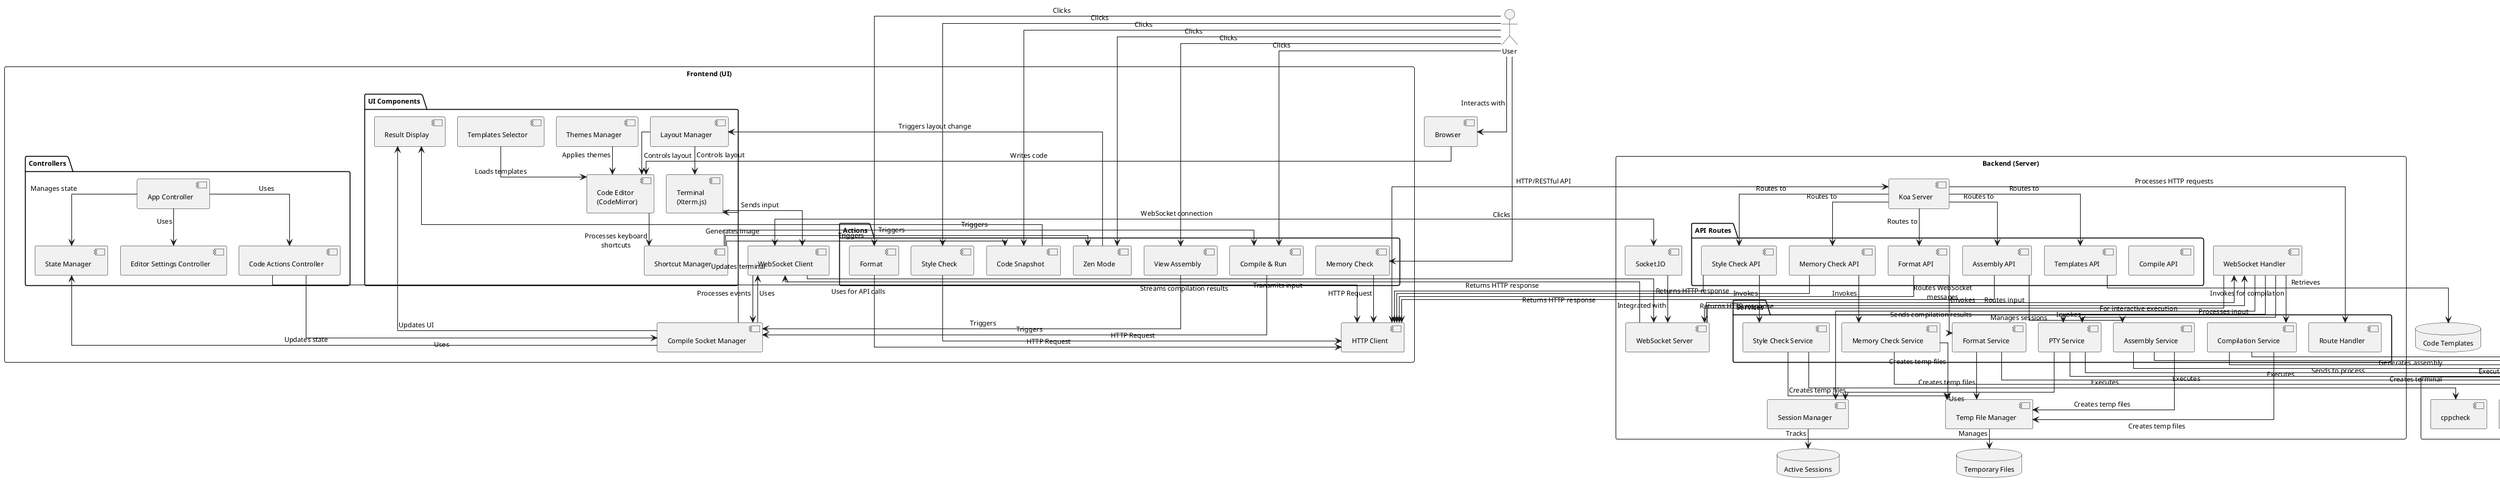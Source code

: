 @startuml Architecture

!define LAYOUT_LEFT_RIGHT
skinparam nodesep 20
skinparam ranksep 25
skinparam padding 2
skinparam defaultFontName Arial
skinparam defaultFontSize 11
skinparam componentStyle uml2
skinparam linetype ortho
skinparam maxMessageSize 150
skinparam wrapWidth 200

' Define main actors and components
actor "User" as User
component "Browser" as Browser

' Define Frontend UI layer
rectangle "Frontend (UI)" {
  ' Core UI components
  package "UI Components" {
    component "Code Editor\n(CodeMirror)" as Editor
    component "Terminal\n(Xterm.js)" as Terminal
    component "Result Display" as Display
    component "Layout Manager" as LayoutMgr
    component "Themes Manager" as ThemesMgr
    component "Templates Selector" as TemplateSelector
    component "Shortcut Manager" as ShortcutMgr
  }
  
  ' User action buttons and controls
  package "Actions" {
    component "Compile & Run" as CompileAction
    component "Memory Check" as MemcheckAction
    component "Format" as FormatAction
    component "Style Check" as StyleCheckAction
    component "View Assembly" as AssemblyAction
    component "Zen Mode" as ZenModeAction
    component "Code Snapshot" as SnapshotAction
  }
  
  ' Client-side controllers
  package "Controllers" {
    component "App Controller" as AppController
    component "Code Actions Controller" as CodeActionsController
    component "Editor Settings Controller" as SettingsController
    component "State Manager" as StateManager
  }
  
  ' Communication
  component "WebSocket Client" as WSClient
  component "Compile Socket Manager" as CompileSocketMgr
  component "HTTP Client" as HTTPClient
}

' Define Backend layer
rectangle "Backend (Server)" {
  component "Koa Server" as Koa
  component "WebSocket Server" as WSServer
  component "Socket.IO" as SocketIO
  
  ' API Routes layer
  package "API Routes" {
    component "Compile API" as CompileAPI
    component "Memory Check API" as MemcheckAPI
    component "Format API" as FormatAPI
    component "Style Check API" as StyleAPI
    component "Assembly API" as AssemblyAPI
    component "Templates API" as TemplatesAPI
  }
  
  ' Services layer
  package "Services" {
    component "Compilation Service" as CompileService
    component "Memory Check Service" as MemcheckService
    component "Format Service" as FormatService
    component "Style Check Service" as StyleService
    component "Assembly Service" as AssemblyService
    component "PTY Service" as PTYService
    component "Route Handler" as RouteHandler
  }
  
  component "Session Manager" as SessionMgr
  component "Temp File Manager" as TempMgr
  component "WebSocket Handler" as WSHandler
}

' Define External Tools layer
rectangle "External Tools" {
  component "GCC/G++" as GCC
  component "Clang/Clang++" as Clang
  component "Valgrind" as Valgrind
  component "clang-format" as ClangFormat
  component "cppcheck" as Cppcheck
  component "Node-PTY" as NodePTY
}

database "Temporary Files" as TempFiles
database "Active Sessions" as Sessions
database "Code Templates" as Templates

' Define relationships

' User interaction
User --> Browser : Interacts with
Browser --> Editor : Writes code

' User actions trigger frontend actions
User --> CompileAction : Clicks
User --> MemcheckAction : Clicks
User --> FormatAction : Clicks
User --> StyleCheckAction : Clicks
User --> AssemblyAction : Clicks
User --> ZenModeAction : Clicks
User --> SnapshotAction : Clicks

' Frontend components interaction
AppController --> StateManager : Manages state
AppController --> CodeActionsController : Uses
AppController --> SettingsController : Uses
CodeActionsController --> CompileSocketMgr : Uses
CodeActionsController --> HTTPClient : Uses for API calls
Editor --> ShortcutMgr : Processes keyboard shortcuts
ShortcutMgr --> ZenModeAction : Triggers
ShortcutMgr --> CompileAction : Triggers
ShortcutMgr --> SnapshotAction : Triggers
LayoutMgr --> Editor : Controls layout
LayoutMgr --> Terminal : Controls layout
ThemesMgr --> Editor : Applies themes
TemplateSelector --> Editor : Loads templates

' Frontend actions to communication layer
CompileAction --> CompileSocketMgr : Triggers
AssemblyAction --> CompileSocketMgr : Triggers
ZenModeAction --> LayoutMgr : Triggers layout change
CompileSocketMgr --> WSClient : Uses
MemcheckAction --> HTTPClient : HTTP Request
FormatAction --> HTTPClient : HTTP Request
StyleCheckAction --> HTTPClient : HTTP Request
SnapshotAction --> Display : Generates image

' Frontend to Backend communication
WSClient <--> SocketIO : WebSocket connection
HTTPClient <--> Koa : HTTP/RESTful API
SocketIO --> WSServer : Integrated with

' Backend routing
Koa --> RouteHandler : Processes HTTP requests
Koa --> MemcheckAPI : Routes to
Koa --> FormatAPI : Routes to
Koa --> StyleAPI : Routes to
Koa --> AssemblyAPI : Routes to
Koa --> TemplatesAPI : Routes to
WSServer --> WSHandler : Routes WebSocket messages

' WebSocket handler to services
WSHandler --> CompileService : Invokes for compilation
WSHandler --> PTYService : For interactive execution
WSHandler --> SessionMgr : Manages sessions

' KOA API routes to Services calls
MemcheckAPI --> MemcheckService : Invokes
FormatAPI --> FormatService : Invokes
StyleAPI --> StyleService : Invokes
AssemblyAPI --> AssemblyService : Invokes
TemplatesAPI --> Templates : Retrieves

' Services to External Tools calls
CompileService --> GCC : Executes
CompileService --> Clang : Executes
AssemblyService --> GCC : Generates assembly
AssemblyService --> Clang : Generates assembly
MemcheckService --> Valgrind : Executes
FormatService --> ClangFormat : Executes
StyleService --> Cppcheck : Executes
PTYService --> NodePTY : Creates terminal

' File and Session management
CompileService --> TempMgr : Creates temp files
MemcheckService --> TempMgr : Creates temp files
FormatService --> TempMgr : Creates temp files
StyleService --> TempMgr : Creates temp files
AssemblyService --> TempMgr : Creates temp files
TempMgr --> TempFiles : Manages
SessionMgr --> Sessions : Tracks
PTYService --> SessionMgr : Uses

' Results flow back to frontend
WSHandler --> WSServer : Sends compilation results
WSServer --> WSClient : Streams compilation results
WSClient --> CompileSocketMgr : Processes events
CompileSocketMgr --> Display : Updates UI
CompileSocketMgr --> Terminal : Updates terminal
CompileSocketMgr --> StateManager : Updates state

MemcheckAPI --> HTTPClient : Returns HTTP response
FormatAPI --> HTTPClient : Returns HTTP response
StyleAPI --> HTTPClient : Returns HTTP response
AssemblyAPI --> HTTPClient : Returns HTTP response

' Interactive terminal
Terminal --> WSClient : Sends input
WSClient --> WSServer : Transmits input
WSServer --> WSHandler : Routes input
WSHandler --> PTYService : Processes input
PTYService --> NodePTY : Sends to process

@enduml